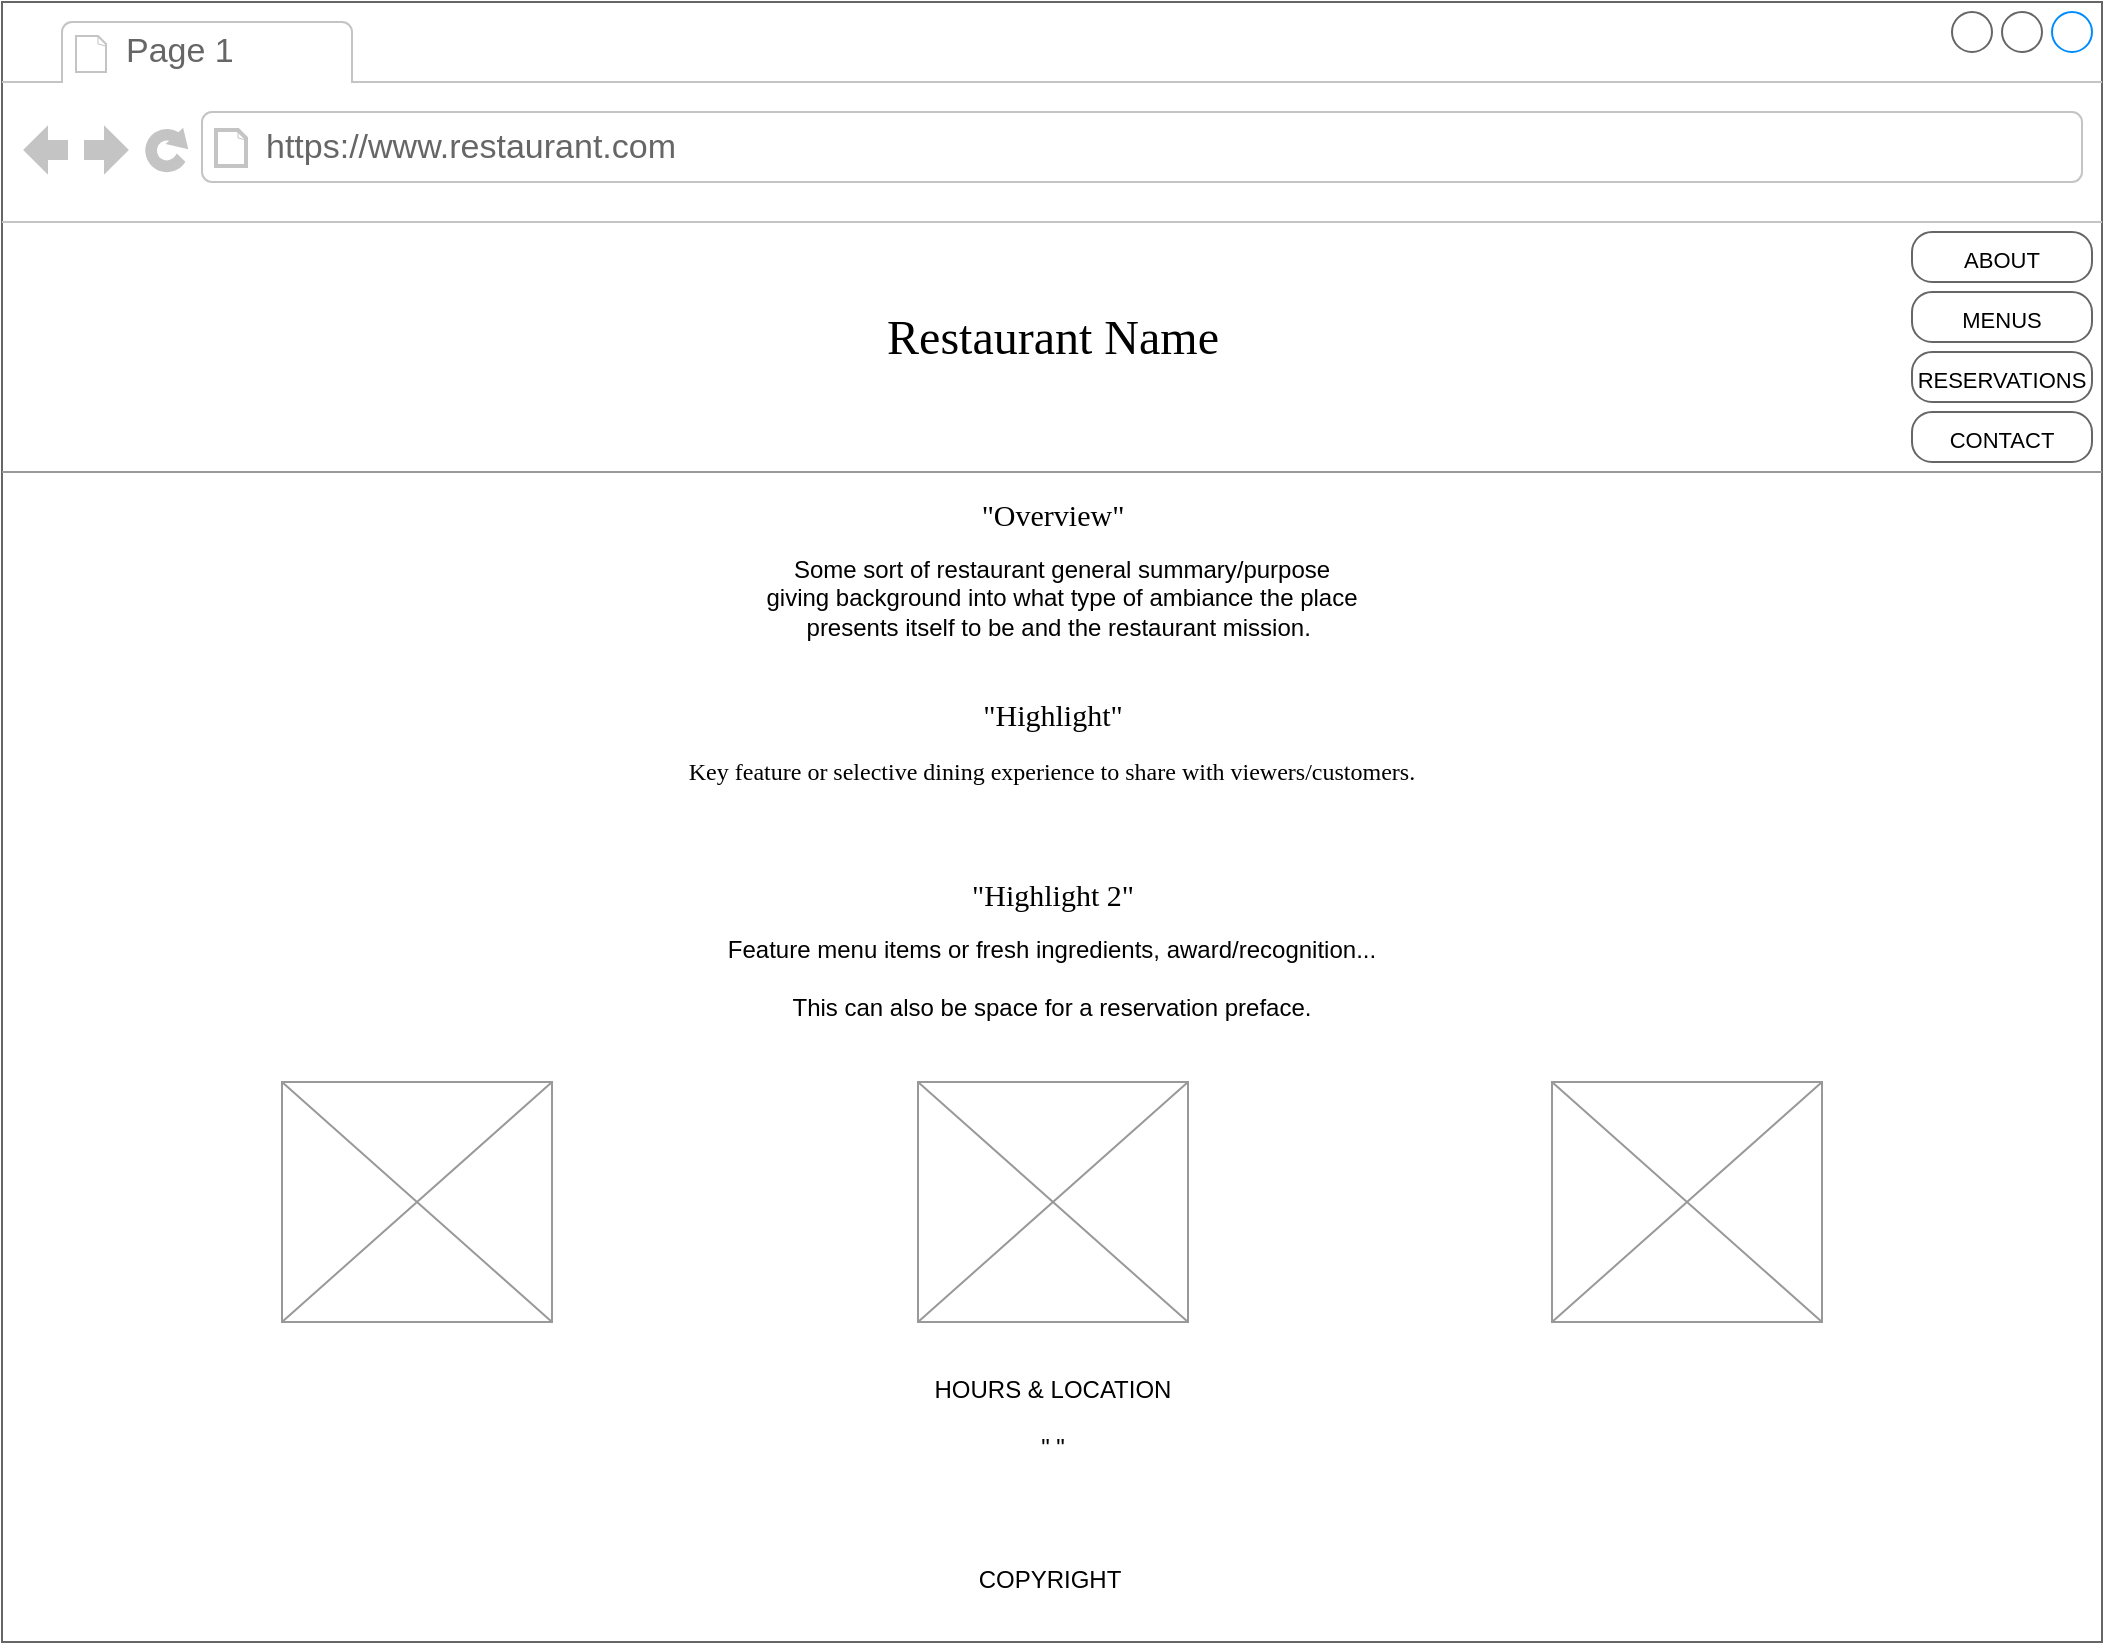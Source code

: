 <mxfile version="24.2.5" type="github">
  <diagram name="Page-1" id="2cc2dc42-3aac-f2a9-1cec-7a8b7cbee084">
    <mxGraphModel dx="1674" dy="780" grid="1" gridSize="10" guides="1" tooltips="1" connect="1" arrows="1" fold="1" page="1" pageScale="1" pageWidth="1100" pageHeight="850" background="none" math="0" shadow="0">
      <root>
        <mxCell id="0" />
        <mxCell id="1" parent="0" />
        <mxCell id="7026571954dc6520-1" value="" style="strokeWidth=1;shadow=0;dashed=0;align=center;html=1;shape=mxgraph.mockup.containers.browserWindow;rSize=0;strokeColor=#666666;mainText=,;recursiveResize=0;rounded=0;labelBackgroundColor=none;fontFamily=Verdana;fontSize=12" parent="1" vertex="1">
          <mxGeometry x="25" y="15" width="1050" height="820" as="geometry" />
        </mxCell>
        <mxCell id="7026571954dc6520-2" value="Page 1" style="strokeWidth=1;shadow=0;dashed=0;align=center;html=1;shape=mxgraph.mockup.containers.anchor;fontSize=17;fontColor=#666666;align=left;" parent="7026571954dc6520-1" vertex="1">
          <mxGeometry x="60" y="12" width="110" height="26" as="geometry" />
        </mxCell>
        <mxCell id="7026571954dc6520-3" value="https://www.restaurant.com" style="strokeWidth=1;shadow=0;dashed=0;align=center;html=1;shape=mxgraph.mockup.containers.anchor;rSize=0;fontSize=17;fontColor=#666666;align=left;" parent="7026571954dc6520-1" vertex="1">
          <mxGeometry x="130" y="60" width="250" height="26" as="geometry" />
        </mxCell>
        <mxCell id="7026571954dc6520-4" value="&lt;font style=&quot;font-size: 24px;&quot;&gt;Restaurant Name&lt;/font&gt;" style="text;html=1;points=[];align=center;verticalAlign=top;spacingTop=-4;fontSize=30;fontFamily=Verdana" parent="7026571954dc6520-1" vertex="1">
          <mxGeometry x="355" y="145" width="340" height="50" as="geometry" />
        </mxCell>
        <mxCell id="7026571954dc6520-15" value="" style="verticalLabelPosition=bottom;shadow=0;dashed=0;align=center;html=1;verticalAlign=top;strokeWidth=1;shape=mxgraph.mockup.markup.line;strokeColor=#999999;rounded=0;labelBackgroundColor=none;fillColor=#ffffff;fontFamily=Verdana;fontSize=12;fontColor=#000000;" parent="7026571954dc6520-1" vertex="1">
          <mxGeometry y="225" width="1050" height="20" as="geometry" />
        </mxCell>
        <mxCell id="7026571954dc6520-16" value="&quot;Overview&quot;" style="text;html=1;points=[];align=center;verticalAlign=top;spacingTop=-4;fontSize=15;fontFamily=Verdana" parent="7026571954dc6520-1" vertex="1">
          <mxGeometry x="470" y="245" width="110" height="25" as="geometry" />
        </mxCell>
        <mxCell id="7026571954dc6520-17" value="Some sort of restaurant general summary/purpose giving background into what type of ambiance the place presents itself to be and the restaurant mission.&amp;nbsp;" style="text;spacingTop=-5;whiteSpace=wrap;html=1;align=center;fontSize=12;fontFamily=Helvetica;fillColor=none;strokeColor=none;rounded=0;shadow=1;labelBackgroundColor=none;" parent="7026571954dc6520-1" vertex="1">
          <mxGeometry x="380" y="275" width="300" height="85" as="geometry" />
        </mxCell>
        <mxCell id="7026571954dc6520-18" value="&lt;font style=&quot;font-size: 11px;&quot;&gt;ABOUT&lt;/font&gt;" style="strokeWidth=1;shadow=0;dashed=0;align=center;html=1;shape=mxgraph.mockup.buttons.button;strokeColor=#666666;mainText=;buttonStyle=round;fontSize=17;fontStyle=0;fillColor=none;whiteSpace=wrap;rounded=0;labelBackgroundColor=none;" parent="7026571954dc6520-1" vertex="1">
          <mxGeometry x="955" y="115" width="90" height="25" as="geometry" />
        </mxCell>
        <mxCell id="7026571954dc6520-22" value="" style="verticalLabelPosition=bottom;shadow=0;dashed=0;align=center;html=1;verticalAlign=top;strokeWidth=1;shape=mxgraph.mockup.graphics.simpleIcon;strokeColor=#999999;fillColor=#ffffff;rounded=0;labelBackgroundColor=none;fontFamily=Verdana;fontSize=12;fontColor=#000000;" parent="7026571954dc6520-1" vertex="1">
          <mxGeometry x="458" y="540" width="135" height="120" as="geometry" />
        </mxCell>
        <mxCell id="7026571954dc6520-31" value="&quot;Highlight&quot;" style="text;html=1;points=[];align=center;verticalAlign=top;spacingTop=-4;fontSize=15;fontFamily=Verdana" parent="7026571954dc6520-1" vertex="1">
          <mxGeometry x="440" y="345" width="170" height="30" as="geometry" />
        </mxCell>
        <mxCell id="7026571954dc6520-32" value="&quot;Highlight 2&quot;" style="text;html=1;points=[];align=center;verticalAlign=top;spacingTop=-4;fontSize=15;fontFamily=Verdana" parent="7026571954dc6520-1" vertex="1">
          <mxGeometry x="440" y="435" width="170" height="30" as="geometry" />
        </mxCell>
        <mxCell id="7026571954dc6520-34" value="Key feature or selective dining experience to share with viewers/customers." style="text;html=1;points=[];align=center;verticalAlign=top;spacingTop=-4;fontSize=12;fontFamily=Verdana;whiteSpace=wrap;" parent="7026571954dc6520-1" vertex="1">
          <mxGeometry x="325" y="375" width="400" height="55" as="geometry" />
        </mxCell>
        <mxCell id="7026571954dc6520-36" value="Feature menu items or fresh ingredients, award/recognition...&lt;div&gt;&lt;br&gt;&lt;/div&gt;&lt;div&gt;This can also be space for a reservation preface.&lt;/div&gt;" style="text;spacingTop=-5;whiteSpace=wrap;html=1;align=center;fontSize=12;fontFamily=Helvetica;fillColor=none;strokeColor=none;rounded=0;shadow=1;labelBackgroundColor=none;" parent="7026571954dc6520-1" vertex="1">
          <mxGeometry x="275" y="465" width="500" height="55" as="geometry" />
        </mxCell>
        <mxCell id="pHAH3Ql8F_G66UEsCNzO-21" value="&lt;font style=&quot;font-size: 11px;&quot;&gt;MENUS&lt;/font&gt;" style="strokeWidth=1;shadow=0;dashed=0;align=center;html=1;shape=mxgraph.mockup.buttons.button;strokeColor=#666666;mainText=;buttonStyle=round;fontSize=17;fontStyle=0;fillColor=none;whiteSpace=wrap;rounded=0;labelBackgroundColor=none;" parent="7026571954dc6520-1" vertex="1">
          <mxGeometry x="955" y="145" width="90" height="25" as="geometry" />
        </mxCell>
        <mxCell id="pHAH3Ql8F_G66UEsCNzO-22" value="&lt;font style=&quot;font-size: 11px;&quot;&gt;RESERVATIONS&lt;/font&gt;" style="strokeWidth=1;shadow=0;dashed=0;align=center;html=1;shape=mxgraph.mockup.buttons.button;strokeColor=#666666;mainText=;buttonStyle=round;fontSize=17;fontStyle=0;fillColor=none;whiteSpace=wrap;rounded=0;labelBackgroundColor=none;" parent="7026571954dc6520-1" vertex="1">
          <mxGeometry x="955" y="175" width="90" height="25" as="geometry" />
        </mxCell>
        <mxCell id="pHAH3Ql8F_G66UEsCNzO-23" value="&lt;font style=&quot;font-size: 11px;&quot;&gt;CONTACT&lt;/font&gt;" style="strokeWidth=1;shadow=0;dashed=0;align=center;html=1;shape=mxgraph.mockup.buttons.button;strokeColor=#666666;mainText=;buttonStyle=round;fontSize=17;fontStyle=0;fillColor=none;whiteSpace=wrap;rounded=0;labelBackgroundColor=none;" parent="7026571954dc6520-1" vertex="1">
          <mxGeometry x="955" y="205" width="90" height="25" as="geometry" />
        </mxCell>
        <mxCell id="pHAH3Ql8F_G66UEsCNzO-24" value="" style="verticalLabelPosition=bottom;shadow=0;dashed=0;align=center;html=1;verticalAlign=top;strokeWidth=1;shape=mxgraph.mockup.graphics.simpleIcon;strokeColor=#999999;fillColor=#ffffff;rounded=0;labelBackgroundColor=none;fontFamily=Verdana;fontSize=12;fontColor=#000000;" parent="7026571954dc6520-1" vertex="1">
          <mxGeometry x="140" y="540" width="135" height="120" as="geometry" />
        </mxCell>
        <mxCell id="pHAH3Ql8F_G66UEsCNzO-25" value="" style="verticalLabelPosition=bottom;shadow=0;dashed=0;align=center;html=1;verticalAlign=top;strokeWidth=1;shape=mxgraph.mockup.graphics.simpleIcon;strokeColor=#999999;fillColor=#ffffff;rounded=0;labelBackgroundColor=none;fontFamily=Verdana;fontSize=12;fontColor=#000000;" parent="7026571954dc6520-1" vertex="1">
          <mxGeometry x="775" y="540" width="135" height="120" as="geometry" />
        </mxCell>
        <mxCell id="pHAH3Ql8F_G66UEsCNzO-26" value="HOURS &amp;amp; LOCATION&lt;div&gt;&lt;br&gt;&lt;/div&gt;&lt;div&gt;&quot; &quot;&lt;/div&gt;" style="text;spacingTop=-5;whiteSpace=wrap;html=1;align=center;fontSize=12;fontFamily=Helvetica;fillColor=none;strokeColor=none;rounded=0;shadow=1;labelBackgroundColor=none;" parent="7026571954dc6520-1" vertex="1">
          <mxGeometry x="428" y="685" width="195" height="75" as="geometry" />
        </mxCell>
        <mxCell id="pHAH3Ql8F_G66UEsCNzO-27" value="COPYRIGHT" style="text;spacingTop=-5;whiteSpace=wrap;html=1;align=center;fontSize=12;fontFamily=Helvetica;fillColor=none;strokeColor=none;rounded=0;shadow=1;labelBackgroundColor=none;" parent="7026571954dc6520-1" vertex="1">
          <mxGeometry x="428" y="780" width="192" height="30" as="geometry" />
        </mxCell>
      </root>
    </mxGraphModel>
  </diagram>
</mxfile>
